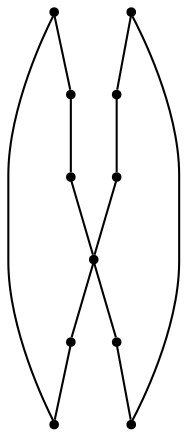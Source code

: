 graph {
  node [shape=point,comment="{\"directed\":false,\"doi\":\"10.1007/978-3-642-18469-7_21\",\"figure\":\"2 (3)\"}"]

  v0 [pos="1760.869490443174,1479.6736900365654"]
  v1 [pos="1734.1808242798372,1453.0027916942674"]
  v2 [pos="1707.4921581165,1453.0027916942674"]
  v3 [pos="1734.180824279837,1506.3445883788634"]
  v4 [pos="1680.803491953163,1479.6736900365654"]
  v5 [pos="1707.4921581165,1506.3445883788634"]
  v6 [pos="1654.1148257898258,1453.0027916942677"]
  v7 [pos="1627.4261596264887,1453.0027916942677"]
  v8 [pos="1654.1148257898258,1506.3445883788634"]
  v9 [pos="1627.4261596264887,1506.3445883788634"]
  v10 [pos="1600.7374934631516,1479.6736900365654"]

  v0 -- v1 [id="-1",pos="1760.869490443174,1479.6736900365654 1734.1808242798372,1453.0027916942674 1734.1808242798372,1453.0027916942674 1734.1808242798372,1453.0027916942674"]
  v10 -- v9 [id="-2",pos="1600.7374934631516,1479.6736900365654 1627.4261596264887,1506.3445883788634 1627.4261596264887,1506.3445883788634 1627.4261596264887,1506.3445883788634"]
  v10 -- v7 [id="-3",pos="1600.7374934631516,1479.6736900365654 1614.0818901756195,1466.338177276979 1614.0818901756195,1466.338177276979 1614.0818901756195,1466.338177276979 1627.4261596264887,1453.0027916942677 1627.4261596264887,1453.0027916942677 1627.4261596264887,1453.0027916942677"]
  v9 -- v8 [id="-4",pos="1627.4261596264887,1506.3445883788634 1654.1148257898258,1506.3445883788634 1654.1148257898258,1506.3445883788634 1654.1148257898258,1506.3445883788634"]
  v8 -- v4 [id="-5",pos="1654.1148257898258,1506.3445883788634 1680.803491953163,1479.6736900365654 1680.803491953163,1479.6736900365654 1680.803491953163,1479.6736900365654"]
  v6 -- v7 [id="-6",pos="1654.1148257898258,1453.0027916942677 1627.4261596264887,1453.0027916942677 1627.4261596264887,1453.0027916942677 1627.4261596264887,1453.0027916942677"]
  v4 -- v5 [id="-7",pos="1680.803491953163,1479.6736900365654 1707.4921581165,1506.3445883788634 1707.4921581165,1506.3445883788634 1707.4921581165,1506.3445883788634"]
  v4 -- v6 [id="-8",pos="1680.803491953163,1479.6736900365654 1654.1148257898258,1453.0027916942677 1654.1148257898258,1453.0027916942677 1654.1148257898258,1453.0027916942677"]
  v5 -- v3 [id="-9",pos="1707.4921581165,1506.3445883788634 1734.180824279837,1506.3445883788634 1734.180824279837,1506.3445883788634 1734.180824279837,1506.3445883788634"]
  v2 -- v4 [id="-10",pos="1707.4921581165,1453.0027916942674 1680.803491953163,1479.6736900365654 1680.803491953163,1479.6736900365654 1680.803491953163,1479.6736900365654"]
  v3 -- v0 [id="-11",pos="1734.180824279837,1506.3445883788634 1760.869490443174,1479.6736900365654 1760.869490443174,1479.6736900365654 1760.869490443174,1479.6736900365654"]
  v1 -- v2 [id="-12",pos="1734.1808242798372,1453.0027916942674 1707.4921581165,1453.0027916942674 1707.4921581165,1453.0027916942674 1707.4921581165,1453.0027916942674"]
}